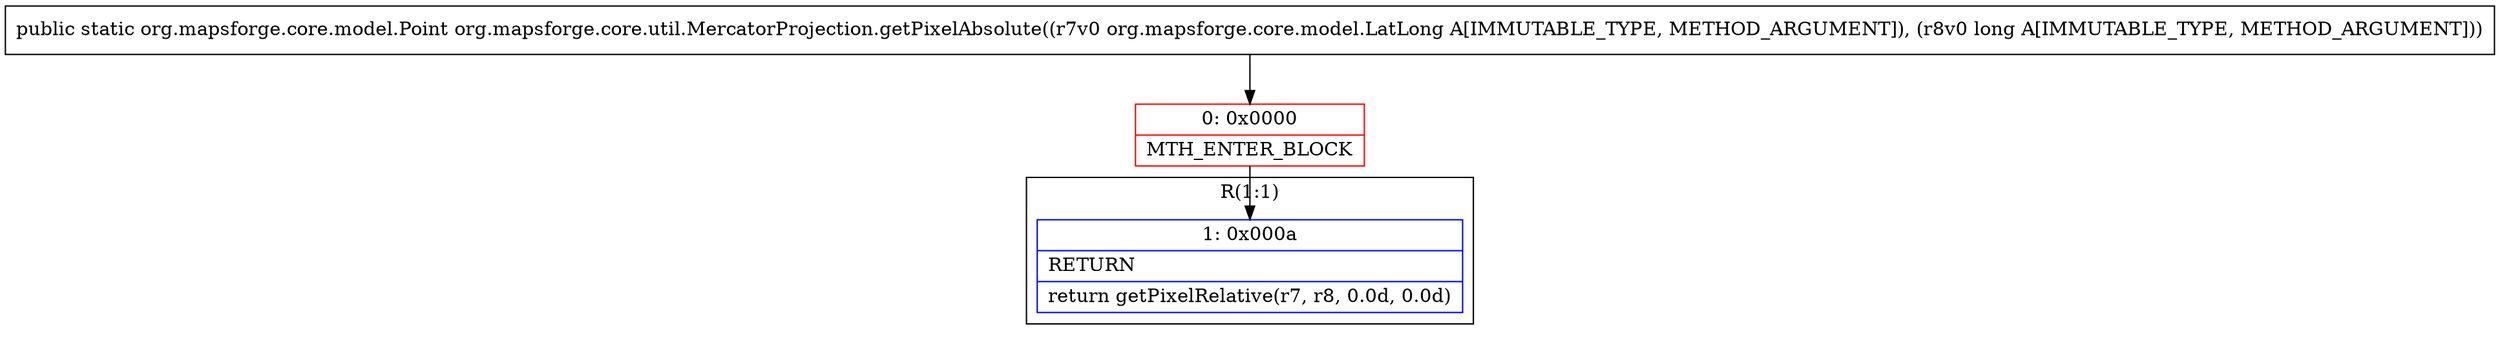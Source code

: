 digraph "CFG fororg.mapsforge.core.util.MercatorProjection.getPixelAbsolute(Lorg\/mapsforge\/core\/model\/LatLong;J)Lorg\/mapsforge\/core\/model\/Point;" {
subgraph cluster_Region_670493979 {
label = "R(1:1)";
node [shape=record,color=blue];
Node_1 [shape=record,label="{1\:\ 0x000a|RETURN\l|return getPixelRelative(r7, r8, 0.0d, 0.0d)\l}"];
}
Node_0 [shape=record,color=red,label="{0\:\ 0x0000|MTH_ENTER_BLOCK\l}"];
MethodNode[shape=record,label="{public static org.mapsforge.core.model.Point org.mapsforge.core.util.MercatorProjection.getPixelAbsolute((r7v0 org.mapsforge.core.model.LatLong A[IMMUTABLE_TYPE, METHOD_ARGUMENT]), (r8v0 long A[IMMUTABLE_TYPE, METHOD_ARGUMENT])) }"];
MethodNode -> Node_0;
Node_0 -> Node_1;
}

